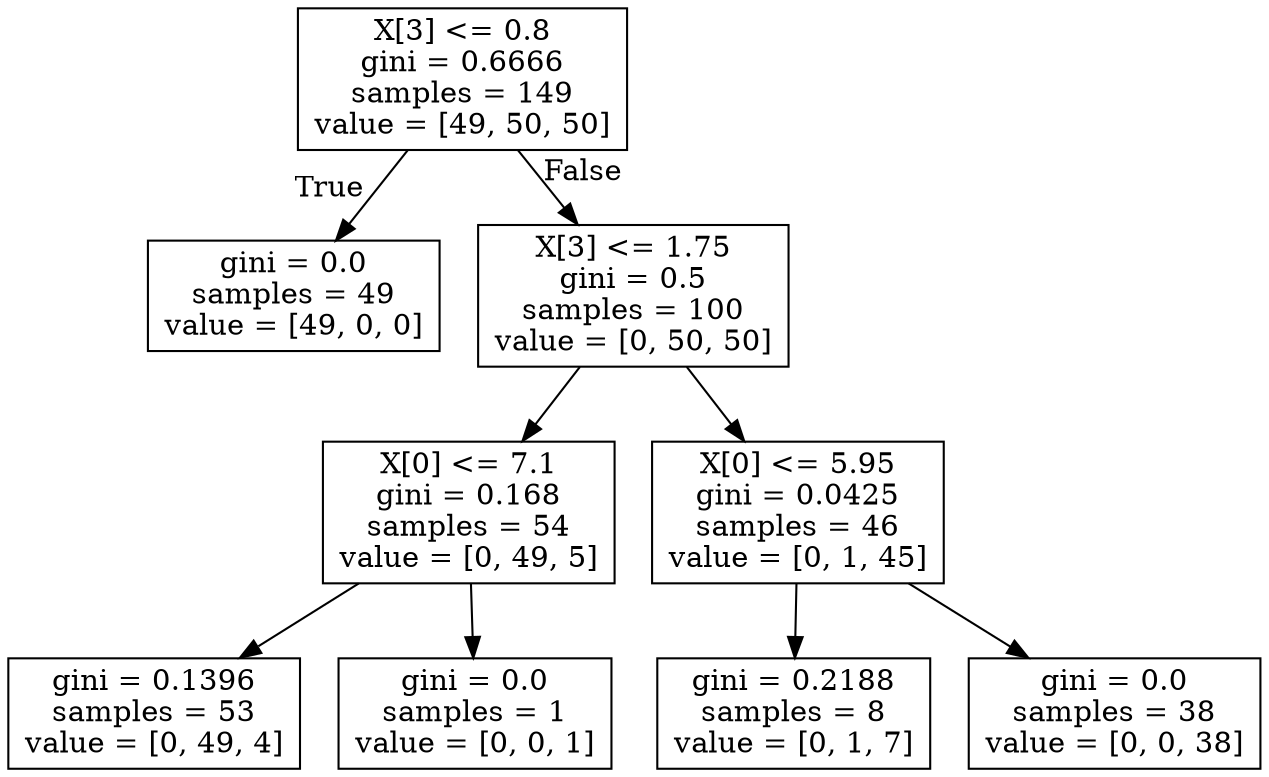 digraph Tree {
node [shape=box] ;
0 [label="X[3] <= 0.8\ngini = 0.6666\nsamples = 149\nvalue = [49, 50, 50]"] ;
1 [label="gini = 0.0\nsamples = 49\nvalue = [49, 0, 0]"] ;
0 -> 1 [labeldistance=2.5, labelangle=45, headlabel="True"] ;
2 [label="X[3] <= 1.75\ngini = 0.5\nsamples = 100\nvalue = [0, 50, 50]"] ;
0 -> 2 [labeldistance=2.5, labelangle=-45, headlabel="False"] ;
3 [label="X[0] <= 7.1\ngini = 0.168\nsamples = 54\nvalue = [0, 49, 5]"] ;
2 -> 3 ;
4 [label="gini = 0.1396\nsamples = 53\nvalue = [0, 49, 4]"] ;
3 -> 4 ;
5 [label="gini = 0.0\nsamples = 1\nvalue = [0, 0, 1]"] ;
3 -> 5 ;
6 [label="X[0] <= 5.95\ngini = 0.0425\nsamples = 46\nvalue = [0, 1, 45]"] ;
2 -> 6 ;
7 [label="gini = 0.2188\nsamples = 8\nvalue = [0, 1, 7]"] ;
6 -> 7 ;
8 [label="gini = 0.0\nsamples = 38\nvalue = [0, 0, 38]"] ;
6 -> 8 ;
}